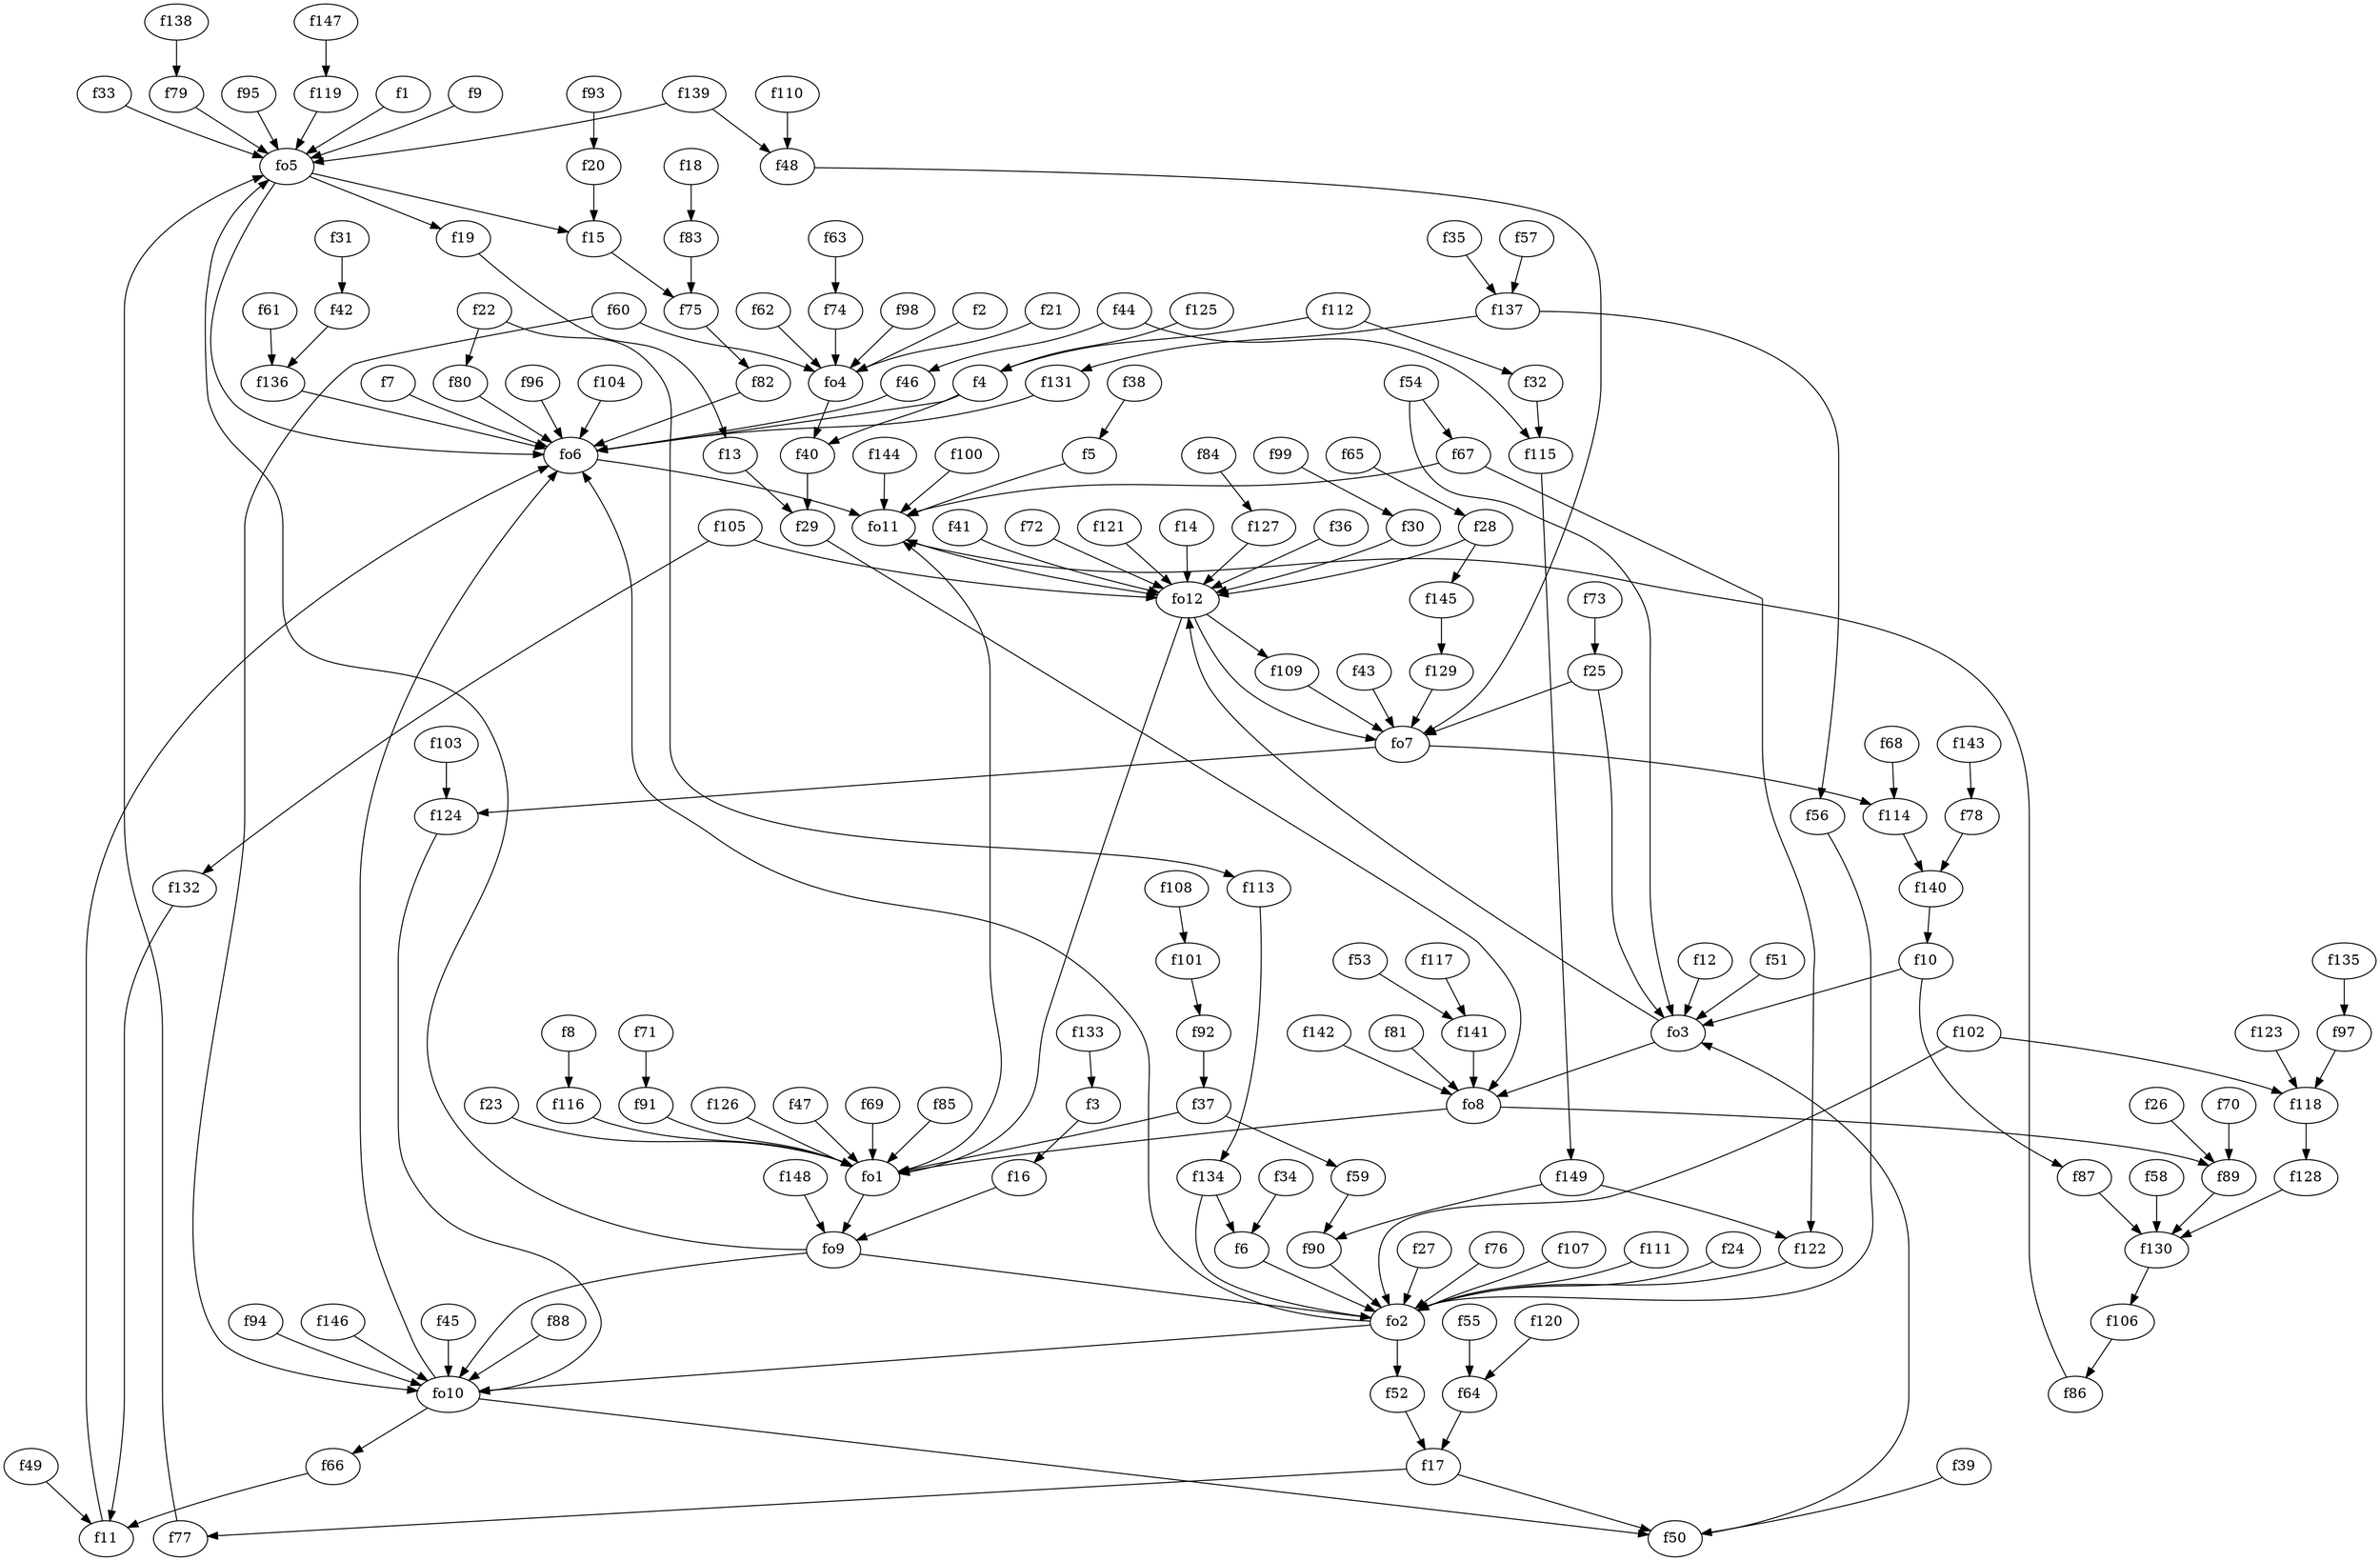 strict digraph  {
f1;
f2;
f3;
f4;
f5;
f6;
f7;
f8;
f9;
f10;
f11;
f12;
f13;
f14;
f15;
f16;
f17;
f18;
f19;
f20;
f21;
f22;
f23;
f24;
f25;
f26;
f27;
f28;
f29;
f30;
f31;
f32;
f33;
f34;
f35;
f36;
f37;
f38;
f39;
f40;
f41;
f42;
f43;
f44;
f45;
f46;
f47;
f48;
f49;
f50;
f51;
f52;
f53;
f54;
f55;
f56;
f57;
f58;
f59;
f60;
f61;
f62;
f63;
f64;
f65;
f66;
f67;
f68;
f69;
f70;
f71;
f72;
f73;
f74;
f75;
f76;
f77;
f78;
f79;
f80;
f81;
f82;
f83;
f84;
f85;
f86;
f87;
f88;
f89;
f90;
f91;
f92;
f93;
f94;
f95;
f96;
f97;
f98;
f99;
f100;
f101;
f102;
f103;
f104;
f105;
f106;
f107;
f108;
f109;
f110;
f111;
f112;
f113;
f114;
f115;
f116;
f117;
f118;
f119;
f120;
f121;
f122;
f123;
f124;
f125;
f126;
f127;
f128;
f129;
f130;
f131;
f132;
f133;
f134;
f135;
f136;
f137;
f138;
f139;
f140;
f141;
f142;
f143;
f144;
f145;
f146;
f147;
f148;
f149;
fo1;
fo2;
fo3;
fo4;
fo5;
fo6;
fo7;
fo8;
fo9;
fo10;
fo11;
fo12;
f1 -> fo5  [weight=2];
f2 -> fo4  [weight=2];
f3 -> f16  [weight=2];
f4 -> f40  [weight=2];
f4 -> fo6  [weight=2];
f5 -> fo11  [weight=2];
f6 -> fo2  [weight=2];
f7 -> fo6  [weight=2];
f8 -> f116  [weight=2];
f9 -> fo5  [weight=2];
f10 -> fo3  [weight=2];
f10 -> f87  [weight=2];
f11 -> fo6  [weight=2];
f12 -> fo3  [weight=2];
f13 -> f29  [weight=2];
f14 -> fo12  [weight=2];
f15 -> f75  [weight=2];
f16 -> fo9  [weight=2];
f17 -> f50  [weight=2];
f17 -> f77  [weight=2];
f18 -> f83  [weight=2];
f19 -> f13  [weight=2];
f20 -> f15  [weight=2];
f21 -> fo4  [weight=2];
f22 -> f113  [weight=2];
f22 -> f80  [weight=2];
f23 -> fo1  [weight=2];
f24 -> fo2  [weight=2];
f25 -> fo7  [weight=2];
f25 -> fo3  [weight=2];
f26 -> f89  [weight=2];
f27 -> fo2  [weight=2];
f28 -> f145  [weight=2];
f28 -> fo12  [weight=2];
f29 -> fo8  [weight=2];
f30 -> fo12  [weight=2];
f31 -> f42  [weight=2];
f32 -> f115  [weight=2];
f33 -> fo5  [weight=2];
f34 -> f6  [weight=2];
f35 -> f137  [weight=2];
f36 -> fo12  [weight=2];
f37 -> f59  [weight=2];
f37 -> fo1  [weight=2];
f38 -> f5  [weight=2];
f39 -> f50  [weight=2];
f40 -> f29  [weight=2];
f41 -> fo12  [weight=2];
f42 -> f136  [weight=2];
f43 -> fo7  [weight=2];
f44 -> f115  [weight=2];
f44 -> f46  [weight=2];
f45 -> fo10  [weight=2];
f46 -> fo6  [weight=2];
f47 -> fo1  [weight=2];
f48 -> fo7  [weight=2];
f49 -> f11  [weight=2];
f50 -> fo3  [weight=2];
f51 -> fo3  [weight=2];
f52 -> f17  [weight=2];
f53 -> f141  [weight=2];
f54 -> fo3  [weight=2];
f54 -> f67  [weight=2];
f55 -> f64  [weight=2];
f56 -> fo2  [weight=2];
f57 -> f137  [weight=2];
f58 -> f130  [weight=2];
f59 -> f90  [weight=2];
f60 -> fo4  [weight=2];
f60 -> fo10  [weight=2];
f61 -> f136  [weight=2];
f62 -> fo4  [weight=2];
f63 -> f74  [weight=2];
f64 -> f17  [weight=2];
f65 -> f28  [weight=2];
f66 -> f11  [weight=2];
f67 -> fo11  [weight=2];
f67 -> f122  [weight=2];
f68 -> f114  [weight=2];
f69 -> fo1  [weight=2];
f70 -> f89  [weight=2];
f71 -> f91  [weight=2];
f72 -> fo12  [weight=2];
f73 -> f25  [weight=2];
f74 -> fo4  [weight=2];
f75 -> f82  [weight=2];
f76 -> fo2  [weight=2];
f77 -> fo5  [weight=2];
f78 -> f140  [weight=2];
f79 -> fo5  [weight=2];
f80 -> fo6  [weight=2];
f81 -> fo8  [weight=2];
f82 -> fo6  [weight=2];
f83 -> f75  [weight=2];
f84 -> f127  [weight=2];
f85 -> fo1  [weight=2];
f86 -> fo11  [weight=2];
f87 -> f130  [weight=2];
f88 -> fo10  [weight=2];
f89 -> f130  [weight=2];
f90 -> fo2  [weight=2];
f91 -> fo1  [weight=2];
f92 -> f37  [weight=2];
f93 -> f20  [weight=2];
f94 -> fo10  [weight=2];
f95 -> fo5  [weight=2];
f96 -> fo6  [weight=2];
f97 -> f118  [weight=2];
f98 -> fo4  [weight=2];
f99 -> f30  [weight=2];
f100 -> fo11  [weight=2];
f101 -> f92  [weight=2];
f102 -> fo2  [weight=2];
f102 -> f118  [weight=2];
f103 -> f124  [weight=2];
f104 -> fo6  [weight=2];
f105 -> fo12  [weight=2];
f105 -> f132  [weight=2];
f106 -> f86  [weight=2];
f107 -> fo2  [weight=2];
f108 -> f101  [weight=2];
f109 -> fo7  [weight=2];
f110 -> f48  [weight=2];
f111 -> fo2  [weight=2];
f112 -> f4  [weight=2];
f112 -> f32  [weight=2];
f113 -> f134  [weight=2];
f114 -> f140  [weight=2];
f115 -> f149  [weight=2];
f116 -> fo1  [weight=2];
f117 -> f141  [weight=2];
f118 -> f128  [weight=2];
f119 -> fo5  [weight=2];
f120 -> f64  [weight=2];
f121 -> fo12  [weight=2];
f122 -> fo2  [weight=2];
f123 -> f118  [weight=2];
f124 -> fo10  [weight=2];
f125 -> f4  [weight=2];
f126 -> fo1  [weight=2];
f127 -> fo12  [weight=2];
f128 -> f130  [weight=2];
f129 -> fo7  [weight=2];
f130 -> f106  [weight=2];
f131 -> fo6  [weight=2];
f132 -> f11  [weight=2];
f133 -> f3  [weight=2];
f134 -> fo2  [weight=2];
f134 -> f6  [weight=2];
f135 -> f97  [weight=2];
f136 -> fo6  [weight=2];
f137 -> f131  [weight=2];
f137 -> f56  [weight=2];
f138 -> f79  [weight=2];
f139 -> fo5  [weight=2];
f139 -> f48  [weight=2];
f140 -> f10  [weight=2];
f141 -> fo8  [weight=2];
f142 -> fo8  [weight=2];
f143 -> f78  [weight=2];
f144 -> fo11  [weight=2];
f145 -> f129  [weight=2];
f146 -> fo10  [weight=2];
f147 -> f119  [weight=2];
f148 -> fo9  [weight=2];
f149 -> f90  [weight=2];
f149 -> f122  [weight=2];
fo1 -> fo9  [weight=2];
fo1 -> fo11  [weight=2];
fo2 -> fo10  [weight=2];
fo2 -> f52  [weight=2];
fo2 -> fo6  [weight=2];
fo3 -> fo12  [weight=2];
fo3 -> fo8  [weight=2];
fo4 -> f40  [weight=2];
fo5 -> f15  [weight=2];
fo5 -> f19  [weight=2];
fo5 -> fo6  [weight=2];
fo6 -> fo11  [weight=2];
fo7 -> f124  [weight=2];
fo7 -> f114  [weight=2];
fo8 -> fo1  [weight=2];
fo8 -> f89  [weight=2];
fo9 -> fo2  [weight=2];
fo9 -> fo5  [weight=2];
fo9 -> fo10  [weight=2];
fo10 -> f50  [weight=2];
fo10 -> f66  [weight=2];
fo10 -> fo6  [weight=2];
fo11 -> fo12  [weight=2];
fo12 -> fo7  [weight=2];
fo12 -> f109  [weight=2];
fo12 -> fo1  [weight=2];
}

